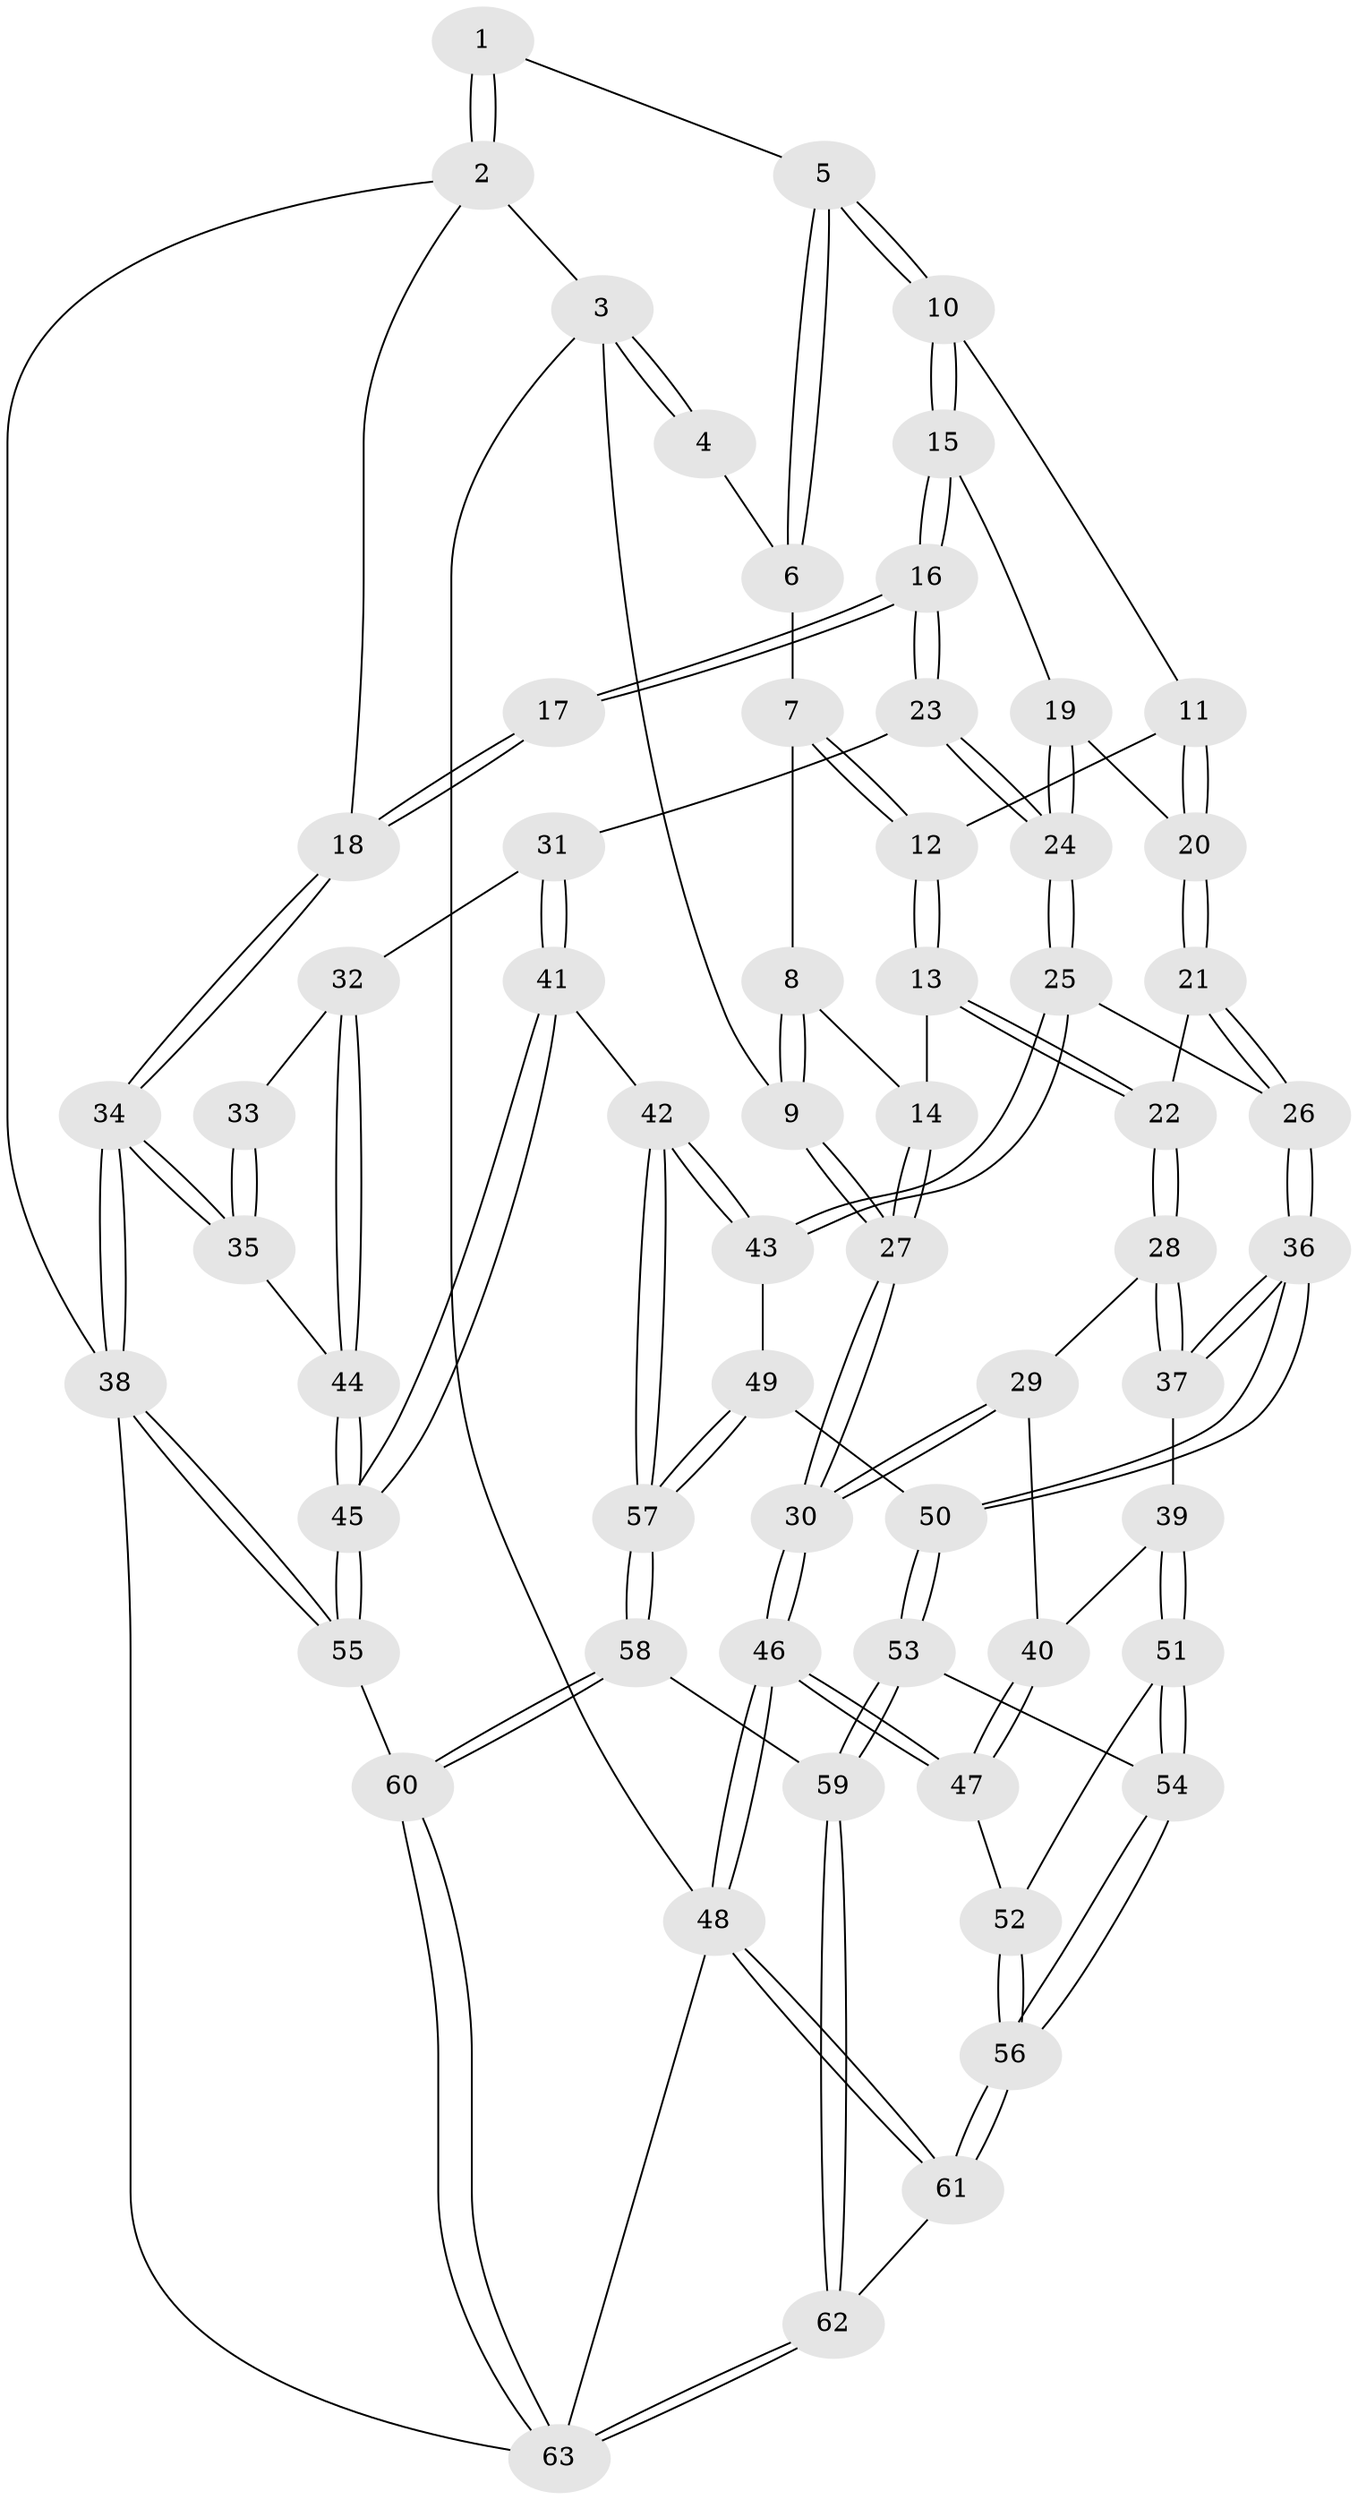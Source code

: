 // Generated by graph-tools (version 1.1) at 2025/38/03/09/25 02:38:44]
// undirected, 63 vertices, 154 edges
graph export_dot {
graph [start="1"]
  node [color=gray90,style=filled];
  1 [pos="+0.2526593084146261+0"];
  2 [pos="+1+0"];
  3 [pos="+0+0"];
  4 [pos="+0+0"];
  5 [pos="+0.26560581882487017+0"];
  6 [pos="+0.0939592200951588+0.08486990214133916"];
  7 [pos="+0.08537412116139709+0.09249816598047778"];
  8 [pos="+0.08178552257318106+0.09331238205215996"];
  9 [pos="+0+0"];
  10 [pos="+0.2662220269718024+0"];
  11 [pos="+0.1980542009731659+0.188993784763143"];
  12 [pos="+0.1663235536070904+0.21028710648292528"];
  13 [pos="+0.1350393331601914+0.25235392130987694"];
  14 [pos="+0+0.2618335581962524"];
  15 [pos="+0.4419698116018828+0.16289439741584283"];
  16 [pos="+0.932384558062974+0"];
  17 [pos="+1+0"];
  18 [pos="+1+0"];
  19 [pos="+0.4155270290676074+0.21888072218450438"];
  20 [pos="+0.35007641140055906+0.26077672253732415"];
  21 [pos="+0.2765940043652302+0.39171753705825896"];
  22 [pos="+0.21785897542609456+0.38603984213421927"];
  23 [pos="+0.6718176572222124+0.38233260014592485"];
  24 [pos="+0.5438021485707316+0.47152387964802744"];
  25 [pos="+0.5281581722694724+0.4975790024906309"];
  26 [pos="+0.2903368043775474+0.4087945539905748"];
  27 [pos="+0+0.3203285893571839"];
  28 [pos="+0.1255616383452427+0.45461065819709345"];
  29 [pos="+0.10450769755559394+0.45961569204838393"];
  30 [pos="+0+0.347401144162177"];
  31 [pos="+0.7665982793984699+0.5203256039421473"];
  32 [pos="+0.8026209642729171+0.5316825667335144"];
  33 [pos="+0.856536864492258+0.4540131355815748"];
  34 [pos="+1+0.521015639355632"];
  35 [pos="+0.8929302587752733+0.6177233675359819"];
  36 [pos="+0.27085527392173336+0.5932336942202763"];
  37 [pos="+0.22409293050858356+0.5884007387637007"];
  38 [pos="+1+0.8846030438102669"];
  39 [pos="+0.1442660878889508+0.6256344169031914"];
  40 [pos="+0.09198866623905122+0.5746612602379438"];
  41 [pos="+0.6744967106464312+0.6763510455093192"];
  42 [pos="+0.639732637514935+0.6794047888183835"];
  43 [pos="+0.5253122665749087+0.5469877902408079"];
  44 [pos="+0.8856562230501817+0.622124553187393"];
  45 [pos="+0.8332412148906834+0.7058294907252801"];
  46 [pos="+0+0.6686755013622502"];
  47 [pos="+0+0.6674540450816783"];
  48 [pos="+0+1"];
  49 [pos="+0.35703801759686327+0.669715702506967"];
  50 [pos="+0.3515904602281719+0.6724975301189823"];
  51 [pos="+0.12866518406777985+0.6842217794791277"];
  52 [pos="+0.02417019396838942+0.7020100837684878"];
  53 [pos="+0.32767557004029896+0.7345815577331021"];
  54 [pos="+0.19135982403741472+0.7612175113351515"];
  55 [pos="+0.883073800436959+0.8270265562683818"];
  56 [pos="+0.12671562265803518+0.8550227541495105"];
  57 [pos="+0.5962315699243849+0.8229417125600843"];
  58 [pos="+0.5907983252156921+0.8665682229772866"];
  59 [pos="+0.38349732210395615+0.9026485009024797"];
  60 [pos="+0.7254003968864094+1"];
  61 [pos="+0.009041113086387621+1"];
  62 [pos="+0.22407380628876147+1"];
  63 [pos="+0.746839202343203+1"];
  1 -- 2;
  1 -- 2;
  1 -- 5;
  2 -- 3;
  2 -- 18;
  2 -- 38;
  3 -- 4;
  3 -- 4;
  3 -- 9;
  3 -- 48;
  4 -- 6;
  5 -- 6;
  5 -- 6;
  5 -- 10;
  5 -- 10;
  6 -- 7;
  7 -- 8;
  7 -- 12;
  7 -- 12;
  8 -- 9;
  8 -- 9;
  8 -- 14;
  9 -- 27;
  9 -- 27;
  10 -- 11;
  10 -- 15;
  10 -- 15;
  11 -- 12;
  11 -- 20;
  11 -- 20;
  12 -- 13;
  12 -- 13;
  13 -- 14;
  13 -- 22;
  13 -- 22;
  14 -- 27;
  14 -- 27;
  15 -- 16;
  15 -- 16;
  15 -- 19;
  16 -- 17;
  16 -- 17;
  16 -- 23;
  16 -- 23;
  17 -- 18;
  17 -- 18;
  18 -- 34;
  18 -- 34;
  19 -- 20;
  19 -- 24;
  19 -- 24;
  20 -- 21;
  20 -- 21;
  21 -- 22;
  21 -- 26;
  21 -- 26;
  22 -- 28;
  22 -- 28;
  23 -- 24;
  23 -- 24;
  23 -- 31;
  24 -- 25;
  24 -- 25;
  25 -- 26;
  25 -- 43;
  25 -- 43;
  26 -- 36;
  26 -- 36;
  27 -- 30;
  27 -- 30;
  28 -- 29;
  28 -- 37;
  28 -- 37;
  29 -- 30;
  29 -- 30;
  29 -- 40;
  30 -- 46;
  30 -- 46;
  31 -- 32;
  31 -- 41;
  31 -- 41;
  32 -- 33;
  32 -- 44;
  32 -- 44;
  33 -- 35;
  33 -- 35;
  34 -- 35;
  34 -- 35;
  34 -- 38;
  34 -- 38;
  35 -- 44;
  36 -- 37;
  36 -- 37;
  36 -- 50;
  36 -- 50;
  37 -- 39;
  38 -- 55;
  38 -- 55;
  38 -- 63;
  39 -- 40;
  39 -- 51;
  39 -- 51;
  40 -- 47;
  40 -- 47;
  41 -- 42;
  41 -- 45;
  41 -- 45;
  42 -- 43;
  42 -- 43;
  42 -- 57;
  42 -- 57;
  43 -- 49;
  44 -- 45;
  44 -- 45;
  45 -- 55;
  45 -- 55;
  46 -- 47;
  46 -- 47;
  46 -- 48;
  46 -- 48;
  47 -- 52;
  48 -- 61;
  48 -- 61;
  48 -- 63;
  49 -- 50;
  49 -- 57;
  49 -- 57;
  50 -- 53;
  50 -- 53;
  51 -- 52;
  51 -- 54;
  51 -- 54;
  52 -- 56;
  52 -- 56;
  53 -- 54;
  53 -- 59;
  53 -- 59;
  54 -- 56;
  54 -- 56;
  55 -- 60;
  56 -- 61;
  56 -- 61;
  57 -- 58;
  57 -- 58;
  58 -- 59;
  58 -- 60;
  58 -- 60;
  59 -- 62;
  59 -- 62;
  60 -- 63;
  60 -- 63;
  61 -- 62;
  62 -- 63;
  62 -- 63;
}
